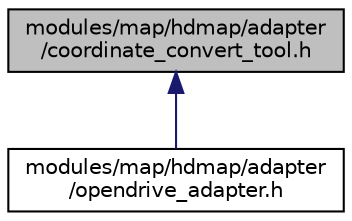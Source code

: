 digraph "modules/map/hdmap/adapter/coordinate_convert_tool.h"
{
  edge [fontname="Helvetica",fontsize="10",labelfontname="Helvetica",labelfontsize="10"];
  node [fontname="Helvetica",fontsize="10",shape=record];
  Node12 [label="modules/map/hdmap/adapter\l/coordinate_convert_tool.h",height=0.2,width=0.4,color="black", fillcolor="grey75", style="filled", fontcolor="black"];
  Node12 -> Node13 [dir="back",color="midnightblue",fontsize="10",style="solid",fontname="Helvetica"];
  Node13 [label="modules/map/hdmap/adapter\l/opendrive_adapter.h",height=0.2,width=0.4,color="black", fillcolor="white", style="filled",URL="$opendrive__adapter_8h.html"];
}

